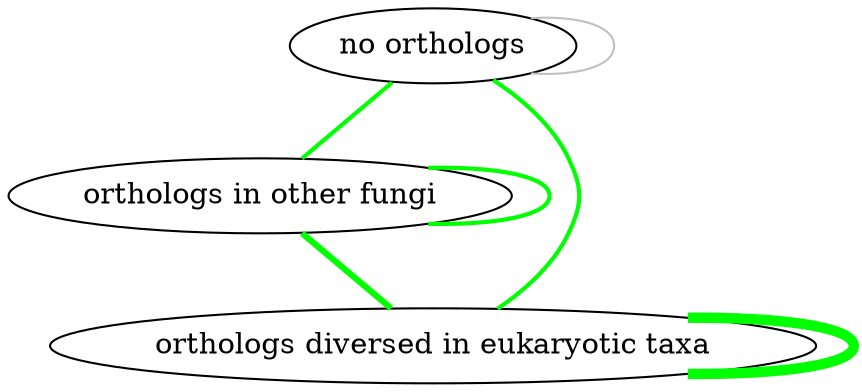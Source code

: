 graph  {
"no orthologs";
"orthologs in other fungi";
"orthologs diversed in eukaryotic taxa";
"no orthologs" -- "no orthologs" [color=grey, penwidth="1"];
"orthologs in other fungi" -- "orthologs in other fungi" [color=green, penwidth=2];
"no orthologs" -- "orthologs in other fungi" [color=green, penwidth=2];
"no orthologs" -- "orthologs diversed in eukaryotic taxa" [color=green, penwidth=2];
"orthologs in other fungi" -- "orthologs diversed in eukaryotic taxa" [color=green, penwidth=3];
"orthologs diversed in eukaryotic taxa" -- "orthologs diversed in eukaryotic taxa" [color=green, penwidth=5];
}
